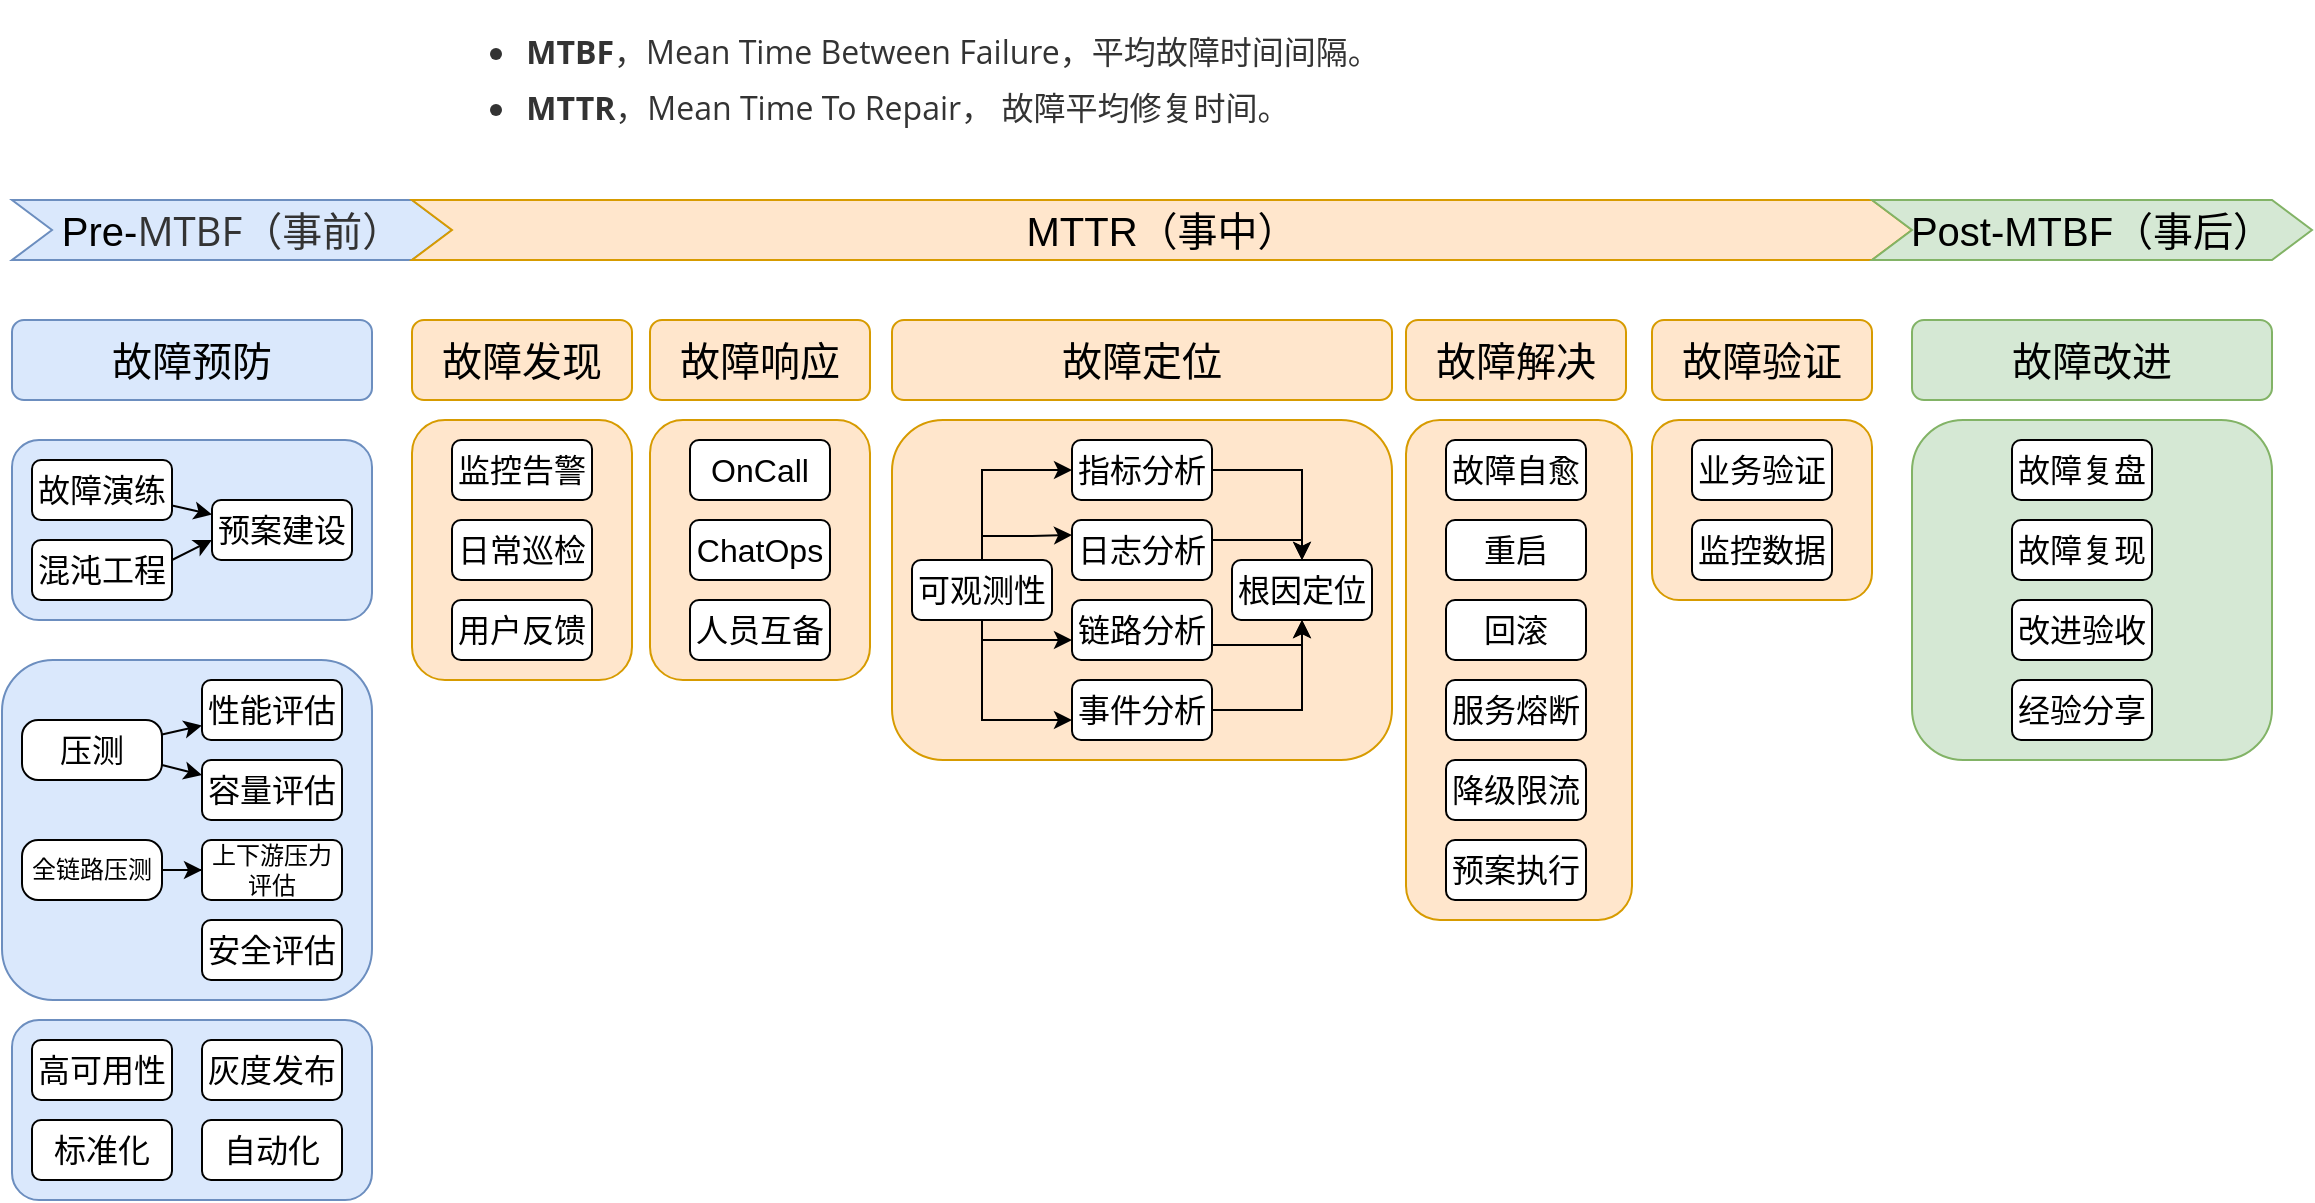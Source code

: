 <mxfile version="21.5.1" type="github">
  <diagram name="第 1 页" id="2sxYrnau5clui8A7mcLy">
    <mxGraphModel dx="1434" dy="828" grid="1" gridSize="10" guides="1" tooltips="1" connect="1" arrows="1" fold="1" page="1" pageScale="1" pageWidth="827" pageHeight="1169" math="0" shadow="0">
      <root>
        <mxCell id="0" />
        <mxCell id="1" parent="0" />
        <mxCell id="L6wErN_vYoCMVvzNJARl-90" value="" style="rounded=1;whiteSpace=wrap;html=1;fillColor=#d5e8d4;strokeColor=#82b366;" vertex="1" parent="1">
          <mxGeometry x="990" y="220" width="180" height="170" as="geometry" />
        </mxCell>
        <mxCell id="L6wErN_vYoCMVvzNJARl-89" value="" style="rounded=1;whiteSpace=wrap;html=1;fillColor=#ffe6cc;strokeColor=#d79b00;" vertex="1" parent="1">
          <mxGeometry x="860" y="220" width="110" height="90" as="geometry" />
        </mxCell>
        <mxCell id="L6wErN_vYoCMVvzNJARl-88" value="" style="rounded=1;whiteSpace=wrap;html=1;fillColor=#ffe6cc;strokeColor=#d79b00;" vertex="1" parent="1">
          <mxGeometry x="737" y="220" width="113" height="250" as="geometry" />
        </mxCell>
        <mxCell id="L6wErN_vYoCMVvzNJARl-87" value="" style="rounded=1;whiteSpace=wrap;html=1;fillColor=#ffe6cc;strokeColor=#d79b00;" vertex="1" parent="1">
          <mxGeometry x="480" y="220" width="250" height="170" as="geometry" />
        </mxCell>
        <mxCell id="L6wErN_vYoCMVvzNJARl-86" value="" style="rounded=1;whiteSpace=wrap;html=1;fillColor=#ffe6cc;strokeColor=#d79b00;" vertex="1" parent="1">
          <mxGeometry x="359" y="220" width="110" height="130" as="geometry" />
        </mxCell>
        <mxCell id="L6wErN_vYoCMVvzNJARl-85" value="" style="rounded=1;whiteSpace=wrap;html=1;fillColor=#ffe6cc;strokeColor=#d79b00;" vertex="1" parent="1">
          <mxGeometry x="240" y="220" width="110" height="130" as="geometry" />
        </mxCell>
        <mxCell id="L6wErN_vYoCMVvzNJARl-42" value="" style="rounded=1;whiteSpace=wrap;html=1;fillColor=#dae8fc;strokeColor=#6c8ebf;" vertex="1" parent="1">
          <mxGeometry x="40" y="520" width="180" height="90" as="geometry" />
        </mxCell>
        <mxCell id="L6wErN_vYoCMVvzNJARl-37" value="" style="rounded=1;whiteSpace=wrap;html=1;fillColor=#dae8fc;strokeColor=#6c8ebf;" vertex="1" parent="1">
          <mxGeometry x="35" y="340" width="185" height="170" as="geometry" />
        </mxCell>
        <mxCell id="L6wErN_vYoCMVvzNJARl-30" value="" style="rounded=1;whiteSpace=wrap;html=1;fillColor=#dae8fc;strokeColor=#6c8ebf;" vertex="1" parent="1">
          <mxGeometry x="40" y="230" width="180" height="90" as="geometry" />
        </mxCell>
        <mxCell id="L6wErN_vYoCMVvzNJARl-1" value="&lt;font style=&quot;font-size: 20px;&quot;&gt;Pre-&lt;span style=&quot;box-sizing: border-box; caret-color: rgb(51, 51, 51); color: rgb(51, 51, 51); font-family: &amp;quot;Open Sans&amp;quot;, &amp;quot;Clear Sans&amp;quot;, &amp;quot;Helvetica Neue&amp;quot;, Helvetica, Arial, &amp;quot;Segoe UI Emoji&amp;quot;, sans-serif; orphans: 4; text-align: start; text-size-adjust: auto;&quot;&gt;MTBF（事前）&lt;/span&gt;&lt;/font&gt;" style="shape=step;perimeter=stepPerimeter;whiteSpace=wrap;html=1;fixedSize=1;fillColor=#dae8fc;strokeColor=#6c8ebf;" vertex="1" parent="1">
          <mxGeometry x="40" y="110" width="220" height="30" as="geometry" />
        </mxCell>
        <mxCell id="L6wErN_vYoCMVvzNJARl-2" value="&lt;font style=&quot;font-size: 20px;&quot;&gt;MTTR（事中）&lt;/font&gt;" style="shape=step;perimeter=stepPerimeter;whiteSpace=wrap;html=1;fixedSize=1;fillColor=#ffe6cc;strokeColor=#d79b00;" vertex="1" parent="1">
          <mxGeometry x="240" y="110" width="750" height="30" as="geometry" />
        </mxCell>
        <mxCell id="L6wErN_vYoCMVvzNJARl-4" value="&lt;font style=&quot;font-size: 20px;&quot;&gt;Post-MTBF（事后）&lt;/font&gt;" style="shape=step;perimeter=stepPerimeter;whiteSpace=wrap;html=1;fixedSize=1;fillColor=#d5e8d4;strokeColor=#82b366;" vertex="1" parent="1">
          <mxGeometry x="970" y="110" width="220" height="30" as="geometry" />
        </mxCell>
        <mxCell id="L6wErN_vYoCMVvzNJARl-5" value="&lt;ul style=&quot;box-sizing: border-box; margin: 0.8em 0px; padding-left: 30px; position: relative; caret-color: rgb(51, 51, 51); color: rgb(51, 51, 51); font-family: &amp;quot;Open Sans&amp;quot;, &amp;quot;Clear Sans&amp;quot;, &amp;quot;Helvetica Neue&amp;quot;, Helvetica, Arial, &amp;quot;Segoe UI Emoji&amp;quot;, sans-serif; text-align: start; text-size-adjust: auto; background-color: rgb(255, 255, 255);&quot; data-mark=&quot;-&quot; class=&quot;ul-list&quot;&gt;&lt;li style=&quot;font-size: 16px; box-sizing: border-box; margin: 0px; position: relative;&quot; class=&quot;md-list-item md-focus-container&quot;&gt;&lt;p style=&quot;box-sizing: border-box; line-height: inherit; orphans: 4; margin: 0px 0px 0.5rem; position: relative;&quot; class=&quot;md-end-block md-p md-focus&quot;&gt;&lt;strong style=&quot;box-sizing: border-box;&quot;&gt;MTBF&lt;/strong&gt;&lt;span style=&quot;box-sizing: border-box;&quot; class=&quot;md-plain md-expand&quot;&gt;，Mean Time Between Failure，平均故障时间间隔。&lt;/span&gt;&lt;/p&gt;&lt;/li&gt;&lt;li style=&quot;font-size: 16px; box-sizing: border-box; margin: 0px; position: relative;&quot; class=&quot;md-list-item md-focus-container&quot;&gt;&lt;p style=&quot;box-sizing: border-box; line-height: inherit; orphans: 4; margin: 0px 0px 0.5rem; position: relative;&quot; class=&quot;md-end-block md-p md-focus&quot;&gt;&lt;strong style=&quot;box-sizing: border-box;&quot;&gt;MTTR&lt;/strong&gt;&lt;span style=&quot;box-sizing: border-box;&quot; class=&quot;md-plain md-expand&quot;&gt;，Mean Time To Repair， 故障平均修复时间。&lt;/span&gt;&lt;/p&gt;&lt;/li&gt;&lt;/ul&gt;" style="text;html=1;align=center;verticalAlign=middle;resizable=0;points=[];autosize=1;strokeColor=none;fillColor=none;" vertex="1" parent="1">
          <mxGeometry x="260" y="10" width="470" height="80" as="geometry" />
        </mxCell>
        <mxCell id="L6wErN_vYoCMVvzNJARl-6" value="&lt;font style=&quot;font-size: 20px;&quot;&gt;故障预防&lt;/font&gt;" style="rounded=1;whiteSpace=wrap;html=1;fillColor=#dae8fc;strokeColor=#6c8ebf;" vertex="1" parent="1">
          <mxGeometry x="40" y="170" width="180" height="40" as="geometry" />
        </mxCell>
        <mxCell id="L6wErN_vYoCMVvzNJARl-7" value="&lt;font style=&quot;font-size: 20px;&quot;&gt;故障发现&lt;/font&gt;" style="rounded=1;whiteSpace=wrap;html=1;fillColor=#ffe6cc;strokeColor=#d79b00;" vertex="1" parent="1">
          <mxGeometry x="240" y="170" width="110" height="40" as="geometry" />
        </mxCell>
        <mxCell id="L6wErN_vYoCMVvzNJARl-8" value="&lt;font style=&quot;font-size: 20px;&quot;&gt;故障响应&lt;/font&gt;" style="rounded=1;whiteSpace=wrap;html=1;fillColor=#ffe6cc;strokeColor=#d79b00;" vertex="1" parent="1">
          <mxGeometry x="359" y="170" width="110" height="40" as="geometry" />
        </mxCell>
        <mxCell id="L6wErN_vYoCMVvzNJARl-9" value="&lt;font style=&quot;font-size: 20px;&quot;&gt;故障定位&lt;/font&gt;" style="rounded=1;whiteSpace=wrap;html=1;fillColor=#ffe6cc;strokeColor=#d79b00;" vertex="1" parent="1">
          <mxGeometry x="480" y="170" width="250" height="40" as="geometry" />
        </mxCell>
        <mxCell id="L6wErN_vYoCMVvzNJARl-10" value="&lt;font style=&quot;font-size: 20px;&quot;&gt;故障解决&lt;/font&gt;" style="rounded=1;whiteSpace=wrap;html=1;fillColor=#ffe6cc;strokeColor=#d79b00;" vertex="1" parent="1">
          <mxGeometry x="737" y="170" width="110" height="40" as="geometry" />
        </mxCell>
        <mxCell id="L6wErN_vYoCMVvzNJARl-11" value="&lt;font style=&quot;font-size: 20px;&quot;&gt;故障验证&lt;/font&gt;" style="rounded=1;whiteSpace=wrap;html=1;fillColor=#ffe6cc;strokeColor=#d79b00;" vertex="1" parent="1">
          <mxGeometry x="860" y="170" width="110" height="40" as="geometry" />
        </mxCell>
        <mxCell id="L6wErN_vYoCMVvzNJARl-12" value="&lt;font style=&quot;font-size: 20px;&quot;&gt;故障改进&lt;/font&gt;" style="rounded=1;whiteSpace=wrap;html=1;fillColor=#d5e8d4;strokeColor=#82b366;" vertex="1" parent="1">
          <mxGeometry x="990" y="170" width="180" height="40" as="geometry" />
        </mxCell>
        <mxCell id="L6wErN_vYoCMVvzNJARl-33" value="" style="rounded=0;orthogonalLoop=1;jettySize=auto;html=1;" edge="1" parent="1" source="L6wErN_vYoCMVvzNJARl-14" target="L6wErN_vYoCMVvzNJARl-20">
          <mxGeometry relative="1" as="geometry" />
        </mxCell>
        <mxCell id="L6wErN_vYoCMVvzNJARl-14" value="&lt;font style=&quot;font-size: 16px;&quot;&gt;故障演练&lt;br&gt;&lt;/font&gt;" style="rounded=1;whiteSpace=wrap;html=1;" vertex="1" parent="1">
          <mxGeometry x="50" y="240" width="70" height="30" as="geometry" />
        </mxCell>
        <mxCell id="L6wErN_vYoCMVvzNJARl-15" value="&lt;font style=&quot;font-size: 16px;&quot;&gt;容量评估&lt;br&gt;&lt;/font&gt;" style="rounded=1;whiteSpace=wrap;html=1;" vertex="1" parent="1">
          <mxGeometry x="135" y="390" width="70" height="30" as="geometry" />
        </mxCell>
        <mxCell id="L6wErN_vYoCMVvzNJARl-16" value="&lt;font style=&quot;font-size: 16px;&quot;&gt;灰度发布&lt;br&gt;&lt;/font&gt;" style="rounded=1;whiteSpace=wrap;html=1;" vertex="1" parent="1">
          <mxGeometry x="135" y="530" width="70" height="30" as="geometry" />
        </mxCell>
        <mxCell id="L6wErN_vYoCMVvzNJARl-17" value="&lt;font style=&quot;font-size: 16px;&quot;&gt;高可用性&lt;br&gt;&lt;/font&gt;" style="rounded=1;whiteSpace=wrap;html=1;" vertex="1" parent="1">
          <mxGeometry x="50" y="530" width="70" height="30" as="geometry" />
        </mxCell>
        <mxCell id="L6wErN_vYoCMVvzNJARl-18" value="&lt;font style=&quot;font-size: 16px;&quot;&gt;混沌工程&lt;br&gt;&lt;/font&gt;" style="rounded=1;whiteSpace=wrap;html=1;" vertex="1" parent="1">
          <mxGeometry x="50" y="280" width="70" height="30" as="geometry" />
        </mxCell>
        <mxCell id="L6wErN_vYoCMVvzNJARl-19" value="&lt;font style=&quot;font-size: 16px;&quot;&gt;性能评估&lt;br&gt;&lt;/font&gt;" style="rounded=1;whiteSpace=wrap;html=1;" vertex="1" parent="1">
          <mxGeometry x="135" y="350" width="70" height="30" as="geometry" />
        </mxCell>
        <mxCell id="L6wErN_vYoCMVvzNJARl-20" value="&lt;font style=&quot;font-size: 16px;&quot;&gt;预案建设&lt;br&gt;&lt;/font&gt;" style="rounded=1;whiteSpace=wrap;html=1;" vertex="1" parent="1">
          <mxGeometry x="140" y="260" width="70" height="30" as="geometry" />
        </mxCell>
        <mxCell id="L6wErN_vYoCMVvzNJARl-21" value="&lt;font style=&quot;font-size: 16px;&quot;&gt;安全评估&lt;br&gt;&lt;/font&gt;" style="rounded=1;whiteSpace=wrap;html=1;" vertex="1" parent="1">
          <mxGeometry x="135" y="470" width="70" height="30" as="geometry" />
        </mxCell>
        <mxCell id="L6wErN_vYoCMVvzNJARl-26" value="" style="rounded=0;orthogonalLoop=1;jettySize=auto;html=1;" edge="1" parent="1" source="L6wErN_vYoCMVvzNJARl-22" target="L6wErN_vYoCMVvzNJARl-19">
          <mxGeometry relative="1" as="geometry" />
        </mxCell>
        <mxCell id="L6wErN_vYoCMVvzNJARl-22" value="&lt;font style=&quot;&quot;&gt;&lt;font style=&quot;font-size: 16px;&quot;&gt;压测&lt;/font&gt;&lt;br&gt;&lt;/font&gt;" style="rounded=1;whiteSpace=wrap;html=1;arcSize=27;" vertex="1" parent="1">
          <mxGeometry x="45" y="370" width="70" height="30" as="geometry" />
        </mxCell>
        <mxCell id="L6wErN_vYoCMVvzNJARl-27" value="" style="rounded=0;orthogonalLoop=1;jettySize=auto;html=1;entryX=0;entryY=0.25;entryDx=0;entryDy=0;exitX=1;exitY=0.75;exitDx=0;exitDy=0;" edge="1" parent="1" source="L6wErN_vYoCMVvzNJARl-22" target="L6wErN_vYoCMVvzNJARl-15">
          <mxGeometry relative="1" as="geometry">
            <mxPoint x="125" y="387" as="sourcePoint" />
            <mxPoint x="145" y="383" as="targetPoint" />
          </mxGeometry>
        </mxCell>
        <mxCell id="L6wErN_vYoCMVvzNJARl-31" value="" style="edgeStyle=orthogonalEdgeStyle;rounded=0;orthogonalLoop=1;jettySize=auto;html=1;entryX=0;entryY=0.5;entryDx=0;entryDy=0;" edge="1" parent="1" source="L6wErN_vYoCMVvzNJARl-28" target="L6wErN_vYoCMVvzNJARl-32">
          <mxGeometry relative="1" as="geometry">
            <mxPoint x="145" y="445" as="targetPoint" />
          </mxGeometry>
        </mxCell>
        <mxCell id="L6wErN_vYoCMVvzNJARl-28" value="&lt;font style=&quot;&quot;&gt;&lt;font style=&quot;font-size: 12px;&quot;&gt;全链路压测&lt;/font&gt;&lt;br&gt;&lt;/font&gt;" style="rounded=1;whiteSpace=wrap;html=1;arcSize=27;" vertex="1" parent="1">
          <mxGeometry x="45" y="430" width="70" height="30" as="geometry" />
        </mxCell>
        <mxCell id="L6wErN_vYoCMVvzNJARl-32" value="&lt;font style=&quot;&quot;&gt;&lt;font style=&quot;font-size: 12px;&quot;&gt;上下游压力评估&lt;/font&gt;&lt;br&gt;&lt;/font&gt;" style="rounded=1;whiteSpace=wrap;html=1;" vertex="1" parent="1">
          <mxGeometry x="135" y="430" width="70" height="30" as="geometry" />
        </mxCell>
        <mxCell id="L6wErN_vYoCMVvzNJARl-34" value="" style="rounded=0;orthogonalLoop=1;jettySize=auto;html=1;" edge="1" parent="1">
          <mxGeometry relative="1" as="geometry">
            <mxPoint x="120" y="290" as="sourcePoint" />
            <mxPoint x="140" y="280" as="targetPoint" />
          </mxGeometry>
        </mxCell>
        <mxCell id="L6wErN_vYoCMVvzNJARl-38" value="&lt;font style=&quot;font-size: 16px;&quot;&gt;标准化&lt;br&gt;&lt;/font&gt;" style="rounded=1;whiteSpace=wrap;html=1;" vertex="1" parent="1">
          <mxGeometry x="50" y="570" width="70" height="30" as="geometry" />
        </mxCell>
        <mxCell id="L6wErN_vYoCMVvzNJARl-39" value="&lt;font style=&quot;font-size: 16px;&quot;&gt;自动化&lt;br&gt;&lt;/font&gt;" style="rounded=1;whiteSpace=wrap;html=1;" vertex="1" parent="1">
          <mxGeometry x="135" y="570" width="70" height="30" as="geometry" />
        </mxCell>
        <mxCell id="L6wErN_vYoCMVvzNJARl-43" value="&lt;font style=&quot;font-size: 16px;&quot;&gt;监控告警&lt;br&gt;&lt;/font&gt;" style="rounded=1;whiteSpace=wrap;html=1;" vertex="1" parent="1">
          <mxGeometry x="260" y="230" width="70" height="30" as="geometry" />
        </mxCell>
        <mxCell id="L6wErN_vYoCMVvzNJARl-44" value="&lt;font style=&quot;font-size: 16px;&quot;&gt;日常巡检&lt;br&gt;&lt;/font&gt;" style="rounded=1;whiteSpace=wrap;html=1;" vertex="1" parent="1">
          <mxGeometry x="260" y="270" width="70" height="30" as="geometry" />
        </mxCell>
        <mxCell id="L6wErN_vYoCMVvzNJARl-45" value="&lt;font style=&quot;font-size: 16px;&quot;&gt;用户反馈&lt;br&gt;&lt;/font&gt;" style="rounded=1;whiteSpace=wrap;html=1;" vertex="1" parent="1">
          <mxGeometry x="260" y="310" width="70" height="30" as="geometry" />
        </mxCell>
        <mxCell id="L6wErN_vYoCMVvzNJARl-47" value="&lt;font style=&quot;font-size: 16px;&quot;&gt;OnCall&lt;br&gt;&lt;/font&gt;" style="rounded=1;whiteSpace=wrap;html=1;" vertex="1" parent="1">
          <mxGeometry x="379" y="230" width="70" height="30" as="geometry" />
        </mxCell>
        <mxCell id="L6wErN_vYoCMVvzNJARl-48" value="&lt;font style=&quot;font-size: 16px;&quot;&gt;ChatOps&lt;br&gt;&lt;/font&gt;" style="rounded=1;whiteSpace=wrap;html=1;" vertex="1" parent="1">
          <mxGeometry x="379" y="270" width="70" height="30" as="geometry" />
        </mxCell>
        <mxCell id="L6wErN_vYoCMVvzNJARl-49" value="&lt;font style=&quot;font-size: 16px;&quot;&gt;人员互备&lt;br&gt;&lt;/font&gt;" style="rounded=1;whiteSpace=wrap;html=1;" vertex="1" parent="1">
          <mxGeometry x="379" y="310" width="70" height="30" as="geometry" />
        </mxCell>
        <mxCell id="L6wErN_vYoCMVvzNJARl-54" value="" style="edgeStyle=orthogonalEdgeStyle;rounded=0;orthogonalLoop=1;jettySize=auto;html=1;entryX=0;entryY=0.5;entryDx=0;entryDy=0;" edge="1" parent="1" source="L6wErN_vYoCMVvzNJARl-50" target="L6wErN_vYoCMVvzNJARl-51">
          <mxGeometry relative="1" as="geometry">
            <Array as="points">
              <mxPoint x="525" y="245" />
            </Array>
          </mxGeometry>
        </mxCell>
        <mxCell id="L6wErN_vYoCMVvzNJARl-50" value="&lt;font style=&quot;font-size: 16px;&quot;&gt;可观测性&lt;br&gt;&lt;/font&gt;" style="rounded=1;whiteSpace=wrap;html=1;" vertex="1" parent="1">
          <mxGeometry x="490" y="290" width="70" height="30" as="geometry" />
        </mxCell>
        <mxCell id="L6wErN_vYoCMVvzNJARl-61" value="" style="edgeStyle=orthogonalEdgeStyle;rounded=0;orthogonalLoop=1;jettySize=auto;html=1;entryX=0.5;entryY=0;entryDx=0;entryDy=0;" edge="1" parent="1" source="L6wErN_vYoCMVvzNJARl-51" target="L6wErN_vYoCMVvzNJARl-60">
          <mxGeometry relative="1" as="geometry" />
        </mxCell>
        <mxCell id="L6wErN_vYoCMVvzNJARl-51" value="&lt;font style=&quot;font-size: 16px;&quot;&gt;指标分析&lt;br&gt;&lt;/font&gt;" style="rounded=1;whiteSpace=wrap;html=1;" vertex="1" parent="1">
          <mxGeometry x="570" y="230" width="70" height="30" as="geometry" />
        </mxCell>
        <mxCell id="L6wErN_vYoCMVvzNJARl-67" value="" style="edgeStyle=orthogonalEdgeStyle;rounded=0;orthogonalLoop=1;jettySize=auto;html=1;entryX=0.5;entryY=0;entryDx=0;entryDy=0;" edge="1" parent="1" source="L6wErN_vYoCMVvzNJARl-52" target="L6wErN_vYoCMVvzNJARl-60">
          <mxGeometry relative="1" as="geometry">
            <Array as="points">
              <mxPoint x="685" y="280" />
            </Array>
          </mxGeometry>
        </mxCell>
        <mxCell id="L6wErN_vYoCMVvzNJARl-52" value="&lt;font style=&quot;font-size: 16px;&quot;&gt;日志分析&lt;br&gt;&lt;/font&gt;" style="rounded=1;whiteSpace=wrap;html=1;" vertex="1" parent="1">
          <mxGeometry x="570" y="270" width="70" height="30" as="geometry" />
        </mxCell>
        <mxCell id="L6wErN_vYoCMVvzNJARl-53" value="&lt;font style=&quot;font-size: 16px;&quot;&gt;链路分析&lt;br&gt;&lt;/font&gt;" style="rounded=1;whiteSpace=wrap;html=1;" vertex="1" parent="1">
          <mxGeometry x="570" y="310" width="70" height="30" as="geometry" />
        </mxCell>
        <mxCell id="L6wErN_vYoCMVvzNJARl-69" value="" style="edgeStyle=orthogonalEdgeStyle;rounded=0;orthogonalLoop=1;jettySize=auto;html=1;entryX=0.5;entryY=1;entryDx=0;entryDy=0;" edge="1" parent="1" source="L6wErN_vYoCMVvzNJARl-58" target="L6wErN_vYoCMVvzNJARl-60">
          <mxGeometry relative="1" as="geometry">
            <mxPoint x="720" y="365" as="targetPoint" />
          </mxGeometry>
        </mxCell>
        <mxCell id="L6wErN_vYoCMVvzNJARl-58" value="&lt;font style=&quot;font-size: 16px;&quot;&gt;事件分析&lt;br&gt;&lt;/font&gt;" style="rounded=1;whiteSpace=wrap;html=1;" vertex="1" parent="1">
          <mxGeometry x="570" y="350" width="70" height="30" as="geometry" />
        </mxCell>
        <mxCell id="L6wErN_vYoCMVvzNJARl-60" value="&lt;font style=&quot;font-size: 16px;&quot;&gt;根因定位&lt;br&gt;&lt;/font&gt;" style="rounded=1;whiteSpace=wrap;html=1;" vertex="1" parent="1">
          <mxGeometry x="650" y="290" width="70" height="30" as="geometry" />
        </mxCell>
        <mxCell id="L6wErN_vYoCMVvzNJARl-62" value="" style="edgeStyle=orthogonalEdgeStyle;rounded=0;orthogonalLoop=1;jettySize=auto;html=1;exitX=0.5;exitY=0;exitDx=0;exitDy=0;entryX=0;entryY=0.25;entryDx=0;entryDy=0;" edge="1" parent="1" source="L6wErN_vYoCMVvzNJARl-50" target="L6wErN_vYoCMVvzNJARl-52">
          <mxGeometry relative="1" as="geometry">
            <mxPoint x="535" y="300" as="sourcePoint" />
            <mxPoint x="570" y="255" as="targetPoint" />
            <Array as="points">
              <mxPoint x="525" y="278" />
              <mxPoint x="550" y="278" />
            </Array>
          </mxGeometry>
        </mxCell>
        <mxCell id="L6wErN_vYoCMVvzNJARl-63" value="" style="edgeStyle=orthogonalEdgeStyle;rounded=0;orthogonalLoop=1;jettySize=auto;html=1;exitX=0.5;exitY=1;exitDx=0;exitDy=0;entryX=0;entryY=0.25;entryDx=0;entryDy=0;" edge="1" parent="1" source="L6wErN_vYoCMVvzNJARl-50">
          <mxGeometry relative="1" as="geometry">
            <mxPoint x="525" y="342" as="sourcePoint" />
            <mxPoint x="570" y="330" as="targetPoint" />
            <Array as="points">
              <mxPoint x="525" y="330" />
            </Array>
          </mxGeometry>
        </mxCell>
        <mxCell id="L6wErN_vYoCMVvzNJARl-64" value="" style="edgeStyle=orthogonalEdgeStyle;rounded=0;orthogonalLoop=1;jettySize=auto;html=1;entryX=0;entryY=0.25;entryDx=0;entryDy=0;" edge="1" parent="1">
          <mxGeometry relative="1" as="geometry">
            <mxPoint x="525" y="320" as="sourcePoint" />
            <mxPoint x="570" y="370" as="targetPoint" />
            <Array as="points">
              <mxPoint x="525" y="370" />
            </Array>
          </mxGeometry>
        </mxCell>
        <mxCell id="L6wErN_vYoCMVvzNJARl-71" value="" style="edgeStyle=orthogonalEdgeStyle;rounded=0;orthogonalLoop=1;jettySize=auto;html=1;entryX=0.5;entryY=1;entryDx=0;entryDy=0;exitX=1;exitY=0.75;exitDx=0;exitDy=0;" edge="1" parent="1" source="L6wErN_vYoCMVvzNJARl-53" target="L6wErN_vYoCMVvzNJARl-60">
          <mxGeometry relative="1" as="geometry">
            <mxPoint x="690" y="330" as="targetPoint" />
            <mxPoint x="650" y="375" as="sourcePoint" />
            <Array as="points">
              <mxPoint x="685" y="333" />
            </Array>
          </mxGeometry>
        </mxCell>
        <mxCell id="L6wErN_vYoCMVvzNJARl-72" value="&lt;font style=&quot;font-size: 16px;&quot;&gt;故障自愈&lt;br&gt;&lt;/font&gt;" style="rounded=1;whiteSpace=wrap;html=1;" vertex="1" parent="1">
          <mxGeometry x="757" y="230" width="70" height="30" as="geometry" />
        </mxCell>
        <mxCell id="L6wErN_vYoCMVvzNJARl-73" value="&lt;font style=&quot;font-size: 16px;&quot;&gt;重启&lt;br&gt;&lt;/font&gt;" style="rounded=1;whiteSpace=wrap;html=1;" vertex="1" parent="1">
          <mxGeometry x="757" y="270" width="70" height="30" as="geometry" />
        </mxCell>
        <mxCell id="L6wErN_vYoCMVvzNJARl-74" value="&lt;font style=&quot;font-size: 16px;&quot;&gt;回滚&lt;br&gt;&lt;/font&gt;" style="rounded=1;whiteSpace=wrap;html=1;" vertex="1" parent="1">
          <mxGeometry x="757" y="310" width="70" height="30" as="geometry" />
        </mxCell>
        <mxCell id="L6wErN_vYoCMVvzNJARl-75" value="&lt;font style=&quot;font-size: 16px;&quot;&gt;服务熔断&lt;br&gt;&lt;/font&gt;" style="rounded=1;whiteSpace=wrap;html=1;" vertex="1" parent="1">
          <mxGeometry x="757" y="350" width="70" height="30" as="geometry" />
        </mxCell>
        <mxCell id="L6wErN_vYoCMVvzNJARl-76" value="&lt;font style=&quot;font-size: 16px;&quot;&gt;降级限流&lt;br&gt;&lt;/font&gt;" style="rounded=1;whiteSpace=wrap;html=1;" vertex="1" parent="1">
          <mxGeometry x="757" y="390" width="70" height="30" as="geometry" />
        </mxCell>
        <mxCell id="L6wErN_vYoCMVvzNJARl-77" value="&lt;font style=&quot;font-size: 16px;&quot;&gt;预案执行&lt;br&gt;&lt;/font&gt;" style="rounded=1;whiteSpace=wrap;html=1;" vertex="1" parent="1">
          <mxGeometry x="757" y="430" width="70" height="30" as="geometry" />
        </mxCell>
        <mxCell id="L6wErN_vYoCMVvzNJARl-78" value="&lt;font style=&quot;font-size: 16px;&quot;&gt;业务验证&lt;br&gt;&lt;/font&gt;" style="rounded=1;whiteSpace=wrap;html=1;" vertex="1" parent="1">
          <mxGeometry x="880" y="230" width="70" height="30" as="geometry" />
        </mxCell>
        <mxCell id="L6wErN_vYoCMVvzNJARl-79" value="&lt;font style=&quot;font-size: 16px;&quot;&gt;监控数据&lt;br&gt;&lt;/font&gt;" style="rounded=1;whiteSpace=wrap;html=1;" vertex="1" parent="1">
          <mxGeometry x="880" y="270" width="70" height="30" as="geometry" />
        </mxCell>
        <mxCell id="L6wErN_vYoCMVvzNJARl-81" value="&lt;font style=&quot;font-size: 16px;&quot;&gt;故障复盘&lt;br&gt;&lt;/font&gt;" style="rounded=1;whiteSpace=wrap;html=1;" vertex="1" parent="1">
          <mxGeometry x="1040" y="230" width="70" height="30" as="geometry" />
        </mxCell>
        <mxCell id="L6wErN_vYoCMVvzNJARl-82" value="&lt;font style=&quot;font-size: 16px;&quot;&gt;改进验收&lt;br&gt;&lt;/font&gt;" style="rounded=1;whiteSpace=wrap;html=1;" vertex="1" parent="1">
          <mxGeometry x="1040" y="310" width="70" height="30" as="geometry" />
        </mxCell>
        <mxCell id="L6wErN_vYoCMVvzNJARl-83" value="&lt;font style=&quot;font-size: 16px;&quot;&gt;故障复现&lt;br&gt;&lt;/font&gt;" style="rounded=1;whiteSpace=wrap;html=1;" vertex="1" parent="1">
          <mxGeometry x="1040" y="270" width="70" height="30" as="geometry" />
        </mxCell>
        <mxCell id="L6wErN_vYoCMVvzNJARl-84" value="&lt;font style=&quot;font-size: 16px;&quot;&gt;经验分享&lt;br&gt;&lt;/font&gt;" style="rounded=1;whiteSpace=wrap;html=1;" vertex="1" parent="1">
          <mxGeometry x="1040" y="350" width="70" height="30" as="geometry" />
        </mxCell>
      </root>
    </mxGraphModel>
  </diagram>
</mxfile>
